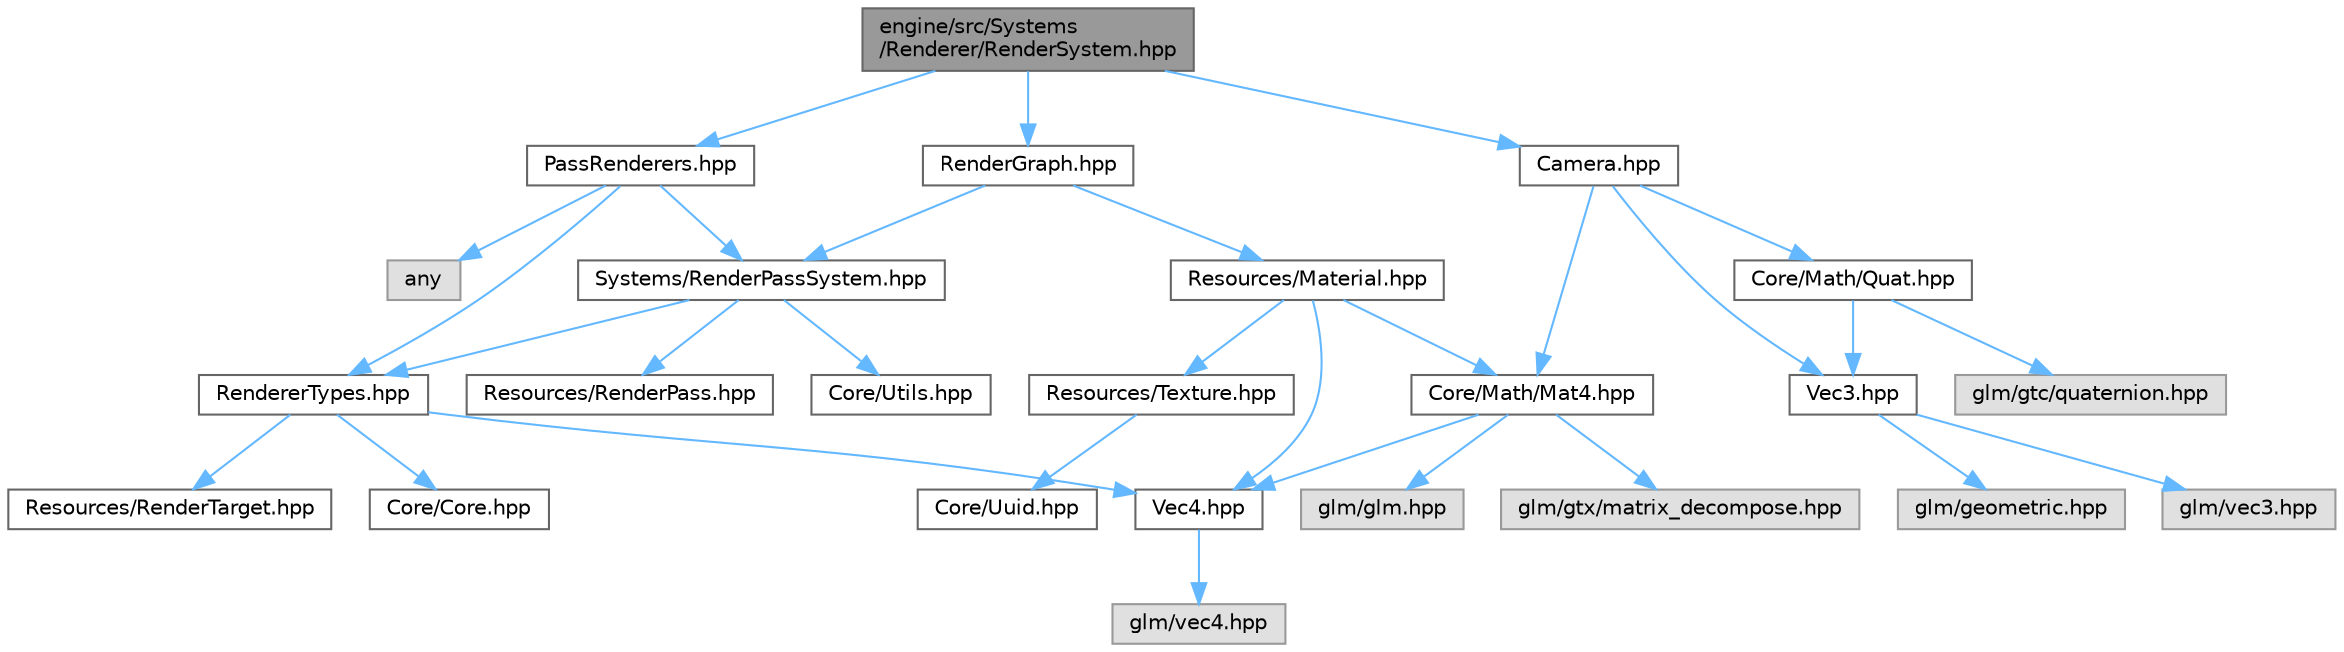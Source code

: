 digraph "engine/src/Systems/Renderer/RenderSystem.hpp"
{
 // LATEX_PDF_SIZE
  bgcolor="transparent";
  edge [fontname=Helvetica,fontsize=10,labelfontname=Helvetica,labelfontsize=10];
  node [fontname=Helvetica,fontsize=10,shape=box,height=0.2,width=0.4];
  Node1 [id="Node000001",label="engine/src/Systems\l/Renderer/RenderSystem.hpp",height=0.2,width=0.4,color="gray40", fillcolor="grey60", style="filled", fontcolor="black",tooltip=" "];
  Node1 -> Node2 [id="edge30_Node000001_Node000002",color="steelblue1",style="solid",tooltip=" "];
  Node2 [id="Node000002",label="Camera.hpp",height=0.2,width=0.4,color="grey40", fillcolor="white", style="filled",URL="$_camera_8hpp.html",tooltip=" "];
  Node2 -> Node3 [id="edge31_Node000002_Node000003",color="steelblue1",style="solid",tooltip=" "];
  Node3 [id="Node000003",label="Core/Math/Mat4.hpp",height=0.2,width=0.4,color="grey40", fillcolor="white", style="filled",URL="$_mat4_8hpp.html",tooltip=" "];
  Node3 -> Node4 [id="edge32_Node000003_Node000004",color="steelblue1",style="solid",tooltip=" "];
  Node4 [id="Node000004",label="Vec4.hpp",height=0.2,width=0.4,color="grey40", fillcolor="white", style="filled",URL="$_vec4_8hpp.html",tooltip=" "];
  Node4 -> Node5 [id="edge33_Node000004_Node000005",color="steelblue1",style="solid",tooltip=" "];
  Node5 [id="Node000005",label="glm/vec4.hpp",height=0.2,width=0.4,color="grey60", fillcolor="#E0E0E0", style="filled",tooltip=" "];
  Node3 -> Node6 [id="edge34_Node000003_Node000006",color="steelblue1",style="solid",tooltip=" "];
  Node6 [id="Node000006",label="glm/glm.hpp",height=0.2,width=0.4,color="grey60", fillcolor="#E0E0E0", style="filled",tooltip=" "];
  Node3 -> Node7 [id="edge35_Node000003_Node000007",color="steelblue1",style="solid",tooltip=" "];
  Node7 [id="Node000007",label="glm/gtx/matrix_decompose.hpp",height=0.2,width=0.4,color="grey60", fillcolor="#E0E0E0", style="filled",tooltip=" "];
  Node2 -> Node8 [id="edge36_Node000002_Node000008",color="steelblue1",style="solid",tooltip=" "];
  Node8 [id="Node000008",label="Core/Math/Quat.hpp",height=0.2,width=0.4,color="grey40", fillcolor="white", style="filled",URL="$_quat_8hpp.html",tooltip=" "];
  Node8 -> Node9 [id="edge37_Node000008_Node000009",color="steelblue1",style="solid",tooltip=" "];
  Node9 [id="Node000009",label="Vec3.hpp",height=0.2,width=0.4,color="grey40", fillcolor="white", style="filled",URL="$_vec3_8hpp.html",tooltip=" "];
  Node9 -> Node10 [id="edge38_Node000009_Node000010",color="steelblue1",style="solid",tooltip=" "];
  Node10 [id="Node000010",label="glm/geometric.hpp",height=0.2,width=0.4,color="grey60", fillcolor="#E0E0E0", style="filled",tooltip=" "];
  Node9 -> Node11 [id="edge39_Node000009_Node000011",color="steelblue1",style="solid",tooltip=" "];
  Node11 [id="Node000011",label="glm/vec3.hpp",height=0.2,width=0.4,color="grey60", fillcolor="#E0E0E0", style="filled",tooltip=" "];
  Node8 -> Node12 [id="edge40_Node000008_Node000012",color="steelblue1",style="solid",tooltip=" "];
  Node12 [id="Node000012",label="glm/gtc/quaternion.hpp",height=0.2,width=0.4,color="grey60", fillcolor="#E0E0E0", style="filled",tooltip=" "];
  Node2 -> Node9 [id="edge41_Node000002_Node000009",color="steelblue1",style="solid",tooltip=" "];
  Node1 -> Node13 [id="edge42_Node000001_Node000013",color="steelblue1",style="solid",tooltip=" "];
  Node13 [id="Node000013",label="PassRenderers.hpp",height=0.2,width=0.4,color="grey40", fillcolor="white", style="filled",URL="$_pass_renderers_8hpp.html",tooltip=" "];
  Node13 -> Node14 [id="edge43_Node000013_Node000014",color="steelblue1",style="solid",tooltip=" "];
  Node14 [id="Node000014",label="any",height=0.2,width=0.4,color="grey60", fillcolor="#E0E0E0", style="filled",tooltip=" "];
  Node13 -> Node15 [id="edge44_Node000013_Node000015",color="steelblue1",style="solid",tooltip=" "];
  Node15 [id="Node000015",label="RendererTypes.hpp",height=0.2,width=0.4,color="grey40", fillcolor="white", style="filled",URL="$_renderer_types_8hpp.html",tooltip=" "];
  Node15 -> Node16 [id="edge45_Node000015_Node000016",color="steelblue1",style="solid",tooltip=" "];
  Node16 [id="Node000016",label="Core/Core.hpp",height=0.2,width=0.4,color="grey40", fillcolor="white", style="filled",URL="$_core_8hpp.html",tooltip=" "];
  Node15 -> Node4 [id="edge46_Node000015_Node000004",color="steelblue1",style="solid",tooltip=" "];
  Node15 -> Node17 [id="edge47_Node000015_Node000017",color="steelblue1",style="solid",tooltip=" "];
  Node17 [id="Node000017",label="Resources/RenderTarget.hpp",height=0.2,width=0.4,color="grey40", fillcolor="white", style="filled",URL="$_render_target_8hpp.html",tooltip=" "];
  Node13 -> Node18 [id="edge48_Node000013_Node000018",color="steelblue1",style="solid",tooltip=" "];
  Node18 [id="Node000018",label="Systems/RenderPassSystem.hpp",height=0.2,width=0.4,color="grey40", fillcolor="white", style="filled",URL="$_render_pass_system_8hpp.html",tooltip=" "];
  Node18 -> Node19 [id="edge49_Node000018_Node000019",color="steelblue1",style="solid",tooltip=" "];
  Node19 [id="Node000019",label="Core/Utils.hpp",height=0.2,width=0.4,color="grey40", fillcolor="white", style="filled",URL="$_utils_8hpp.html",tooltip=" "];
  Node18 -> Node15 [id="edge50_Node000018_Node000015",color="steelblue1",style="solid",tooltip=" "];
  Node18 -> Node20 [id="edge51_Node000018_Node000020",color="steelblue1",style="solid",tooltip=" "];
  Node20 [id="Node000020",label="Resources/RenderPass.hpp",height=0.2,width=0.4,color="grey40", fillcolor="white", style="filled",URL="$_render_pass_8hpp.html",tooltip=" "];
  Node1 -> Node21 [id="edge52_Node000001_Node000021",color="steelblue1",style="solid",tooltip=" "];
  Node21 [id="Node000021",label="RenderGraph.hpp",height=0.2,width=0.4,color="grey40", fillcolor="white", style="filled",URL="$_render_graph_8hpp.html",tooltip=" "];
  Node21 -> Node22 [id="edge53_Node000021_Node000022",color="steelblue1",style="solid",tooltip=" "];
  Node22 [id="Node000022",label="Resources/Material.hpp",height=0.2,width=0.4,color="grey40", fillcolor="white", style="filled",URL="$_material_8hpp.html",tooltip=" "];
  Node22 -> Node3 [id="edge54_Node000022_Node000003",color="steelblue1",style="solid",tooltip=" "];
  Node22 -> Node4 [id="edge55_Node000022_Node000004",color="steelblue1",style="solid",tooltip=" "];
  Node22 -> Node23 [id="edge56_Node000022_Node000023",color="steelblue1",style="solid",tooltip=" "];
  Node23 [id="Node000023",label="Resources/Texture.hpp",height=0.2,width=0.4,color="grey40", fillcolor="white", style="filled",URL="$_texture_8hpp.html",tooltip=" "];
  Node23 -> Node24 [id="edge57_Node000023_Node000024",color="steelblue1",style="solid",tooltip=" "];
  Node24 [id="Node000024",label="Core/Uuid.hpp",height=0.2,width=0.4,color="grey40", fillcolor="white", style="filled",URL="$_uuid_8hpp.html",tooltip=" "];
  Node21 -> Node18 [id="edge58_Node000021_Node000018",color="steelblue1",style="solid",tooltip=" "];
}
